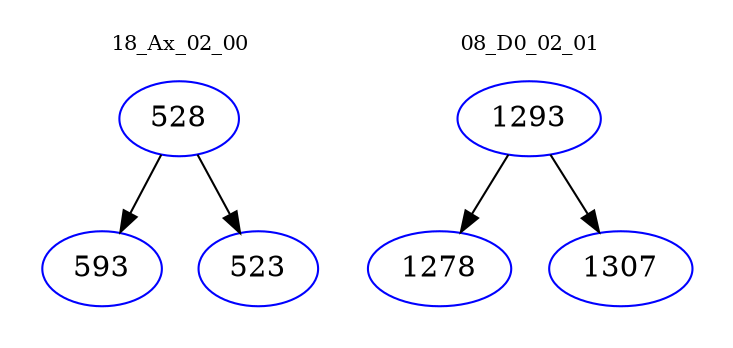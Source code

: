 digraph{
subgraph cluster_0 {
color = white
label = "18_Ax_02_00";
fontsize=10;
T0_528 [label="528", color="blue"]
T0_528 -> T0_593 [color="black"]
T0_593 [label="593", color="blue"]
T0_528 -> T0_523 [color="black"]
T0_523 [label="523", color="blue"]
}
subgraph cluster_1 {
color = white
label = "08_D0_02_01";
fontsize=10;
T1_1293 [label="1293", color="blue"]
T1_1293 -> T1_1278 [color="black"]
T1_1278 [label="1278", color="blue"]
T1_1293 -> T1_1307 [color="black"]
T1_1307 [label="1307", color="blue"]
}
}

